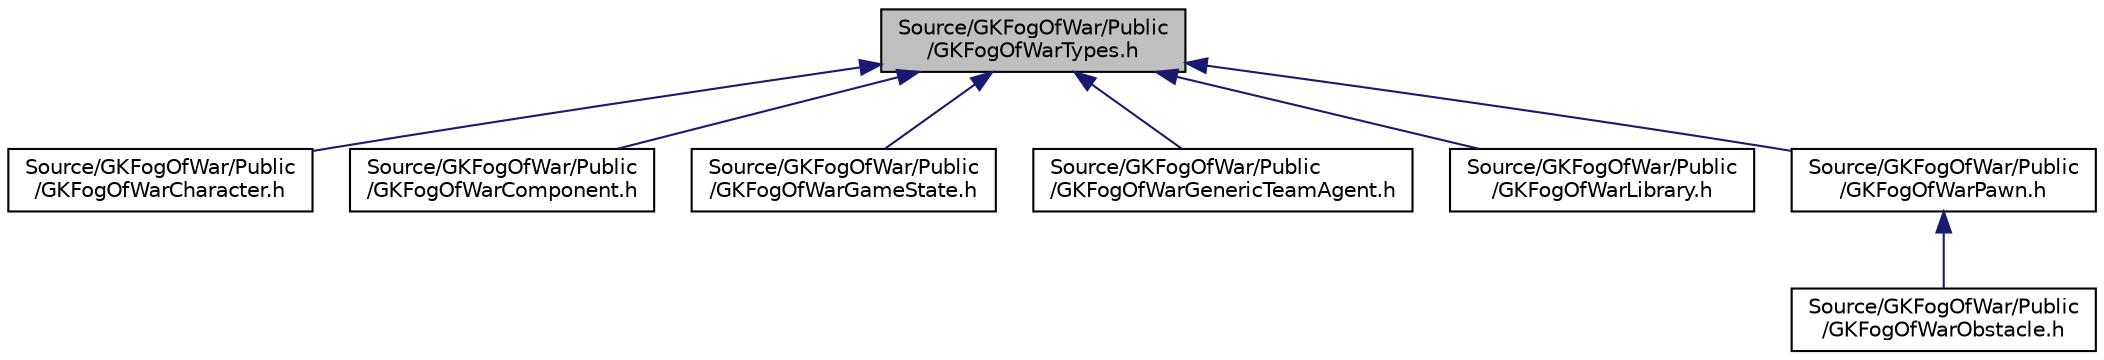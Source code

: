 digraph "Source/GKFogOfWar/Public/GKFogOfWarTypes.h"
{
 // LATEX_PDF_SIZE
  edge [fontname="Helvetica",fontsize="10",labelfontname="Helvetica",labelfontsize="10"];
  node [fontname="Helvetica",fontsize="10",shape=record];
  Node1 [label="Source/GKFogOfWar/Public\l/GKFogOfWarTypes.h",height=0.2,width=0.4,color="black", fillcolor="grey75", style="filled", fontcolor="black",tooltip=" "];
  Node1 -> Node2 [dir="back",color="midnightblue",fontsize="10",style="solid",fontname="Helvetica"];
  Node2 [label="Source/GKFogOfWar/Public\l/GKFogOfWarCharacter.h",height=0.2,width=0.4,color="black", fillcolor="white", style="filled",URL="$GKFogOfWarCharacter_8h.html",tooltip=" "];
  Node1 -> Node3 [dir="back",color="midnightblue",fontsize="10",style="solid",fontname="Helvetica"];
  Node3 [label="Source/GKFogOfWar/Public\l/GKFogOfWarComponent.h",height=0.2,width=0.4,color="black", fillcolor="white", style="filled",URL="$GKFogOfWarComponent_8h.html",tooltip=" "];
  Node1 -> Node4 [dir="back",color="midnightblue",fontsize="10",style="solid",fontname="Helvetica"];
  Node4 [label="Source/GKFogOfWar/Public\l/GKFogOfWarGameState.h",height=0.2,width=0.4,color="black", fillcolor="white", style="filled",URL="$GKFogOfWarGameState_8h.html",tooltip=" "];
  Node1 -> Node5 [dir="back",color="midnightblue",fontsize="10",style="solid",fontname="Helvetica"];
  Node5 [label="Source/GKFogOfWar/Public\l/GKFogOfWarGenericTeamAgent.h",height=0.2,width=0.4,color="black", fillcolor="white", style="filled",URL="$GKFogOfWarGenericTeamAgent_8h.html",tooltip=" "];
  Node1 -> Node6 [dir="back",color="midnightblue",fontsize="10",style="solid",fontname="Helvetica"];
  Node6 [label="Source/GKFogOfWar/Public\l/GKFogOfWarLibrary.h",height=0.2,width=0.4,color="black", fillcolor="white", style="filled",URL="$GKFogOfWarLibrary_8h.html",tooltip=" "];
  Node1 -> Node7 [dir="back",color="midnightblue",fontsize="10",style="solid",fontname="Helvetica"];
  Node7 [label="Source/GKFogOfWar/Public\l/GKFogOfWarPawn.h",height=0.2,width=0.4,color="black", fillcolor="white", style="filled",URL="$GKFogOfWarPawn_8h.html",tooltip=" "];
  Node7 -> Node8 [dir="back",color="midnightblue",fontsize="10",style="solid",fontname="Helvetica"];
  Node8 [label="Source/GKFogOfWar/Public\l/GKFogOfWarObstacle.h",height=0.2,width=0.4,color="black", fillcolor="white", style="filled",URL="$GKFogOfWarObstacle_8h.html",tooltip=" "];
}

